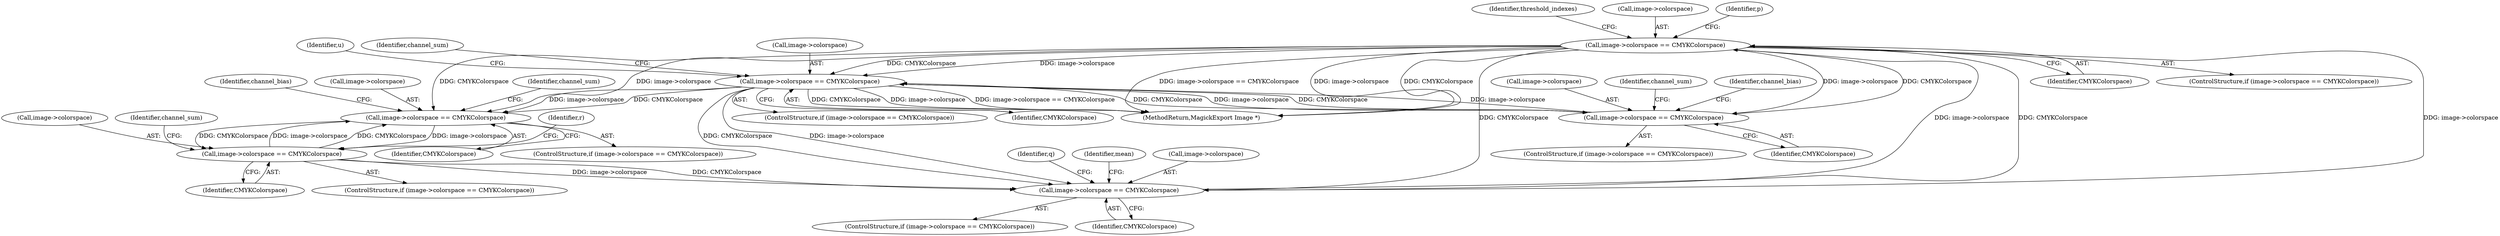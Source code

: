 digraph "0_ImageMagick_55e6dc49f1a381d9d511ee2f888fdc3e3c3e3953@pointer" {
"1000805" [label="(Call,image->colorspace == CMYKColorspace)"];
"1000734" [label="(Call,image->colorspace == CMYKColorspace)"];
"1000805" [label="(Call,image->colorspace == CMYKColorspace)"];
"1000651" [label="(Call,image->colorspace == CMYKColorspace)"];
"1000585" [label="(Call,image->colorspace == CMYKColorspace)"];
"1000451" [label="(Call,image->colorspace == CMYKColorspace)"];
"1000395" [label="(Call,image->colorspace == CMYKColorspace)"];
"1000812" [label="(Identifier,threshold_indexes)"];
"1000394" [label="(ControlStructure,if (image->colorspace == CMYKColorspace))"];
"1000806" [label="(Call,image->colorspace)"];
"1000889" [label="(MethodReturn,MagickExport Image *)"];
"1000396" [label="(Call,image->colorspace)"];
"1000675" [label="(Identifier,r)"];
"1000753" [label="(Identifier,q)"];
"1000651" [label="(Call,image->colorspace == CMYKColorspace)"];
"1000451" [label="(Call,image->colorspace == CMYKColorspace)"];
"1000809" [label="(Identifier,CMYKColorspace)"];
"1000416" [label="(Identifier,channel_sum)"];
"1000608" [label="(Identifier,channel_sum)"];
"1000655" [label="(Identifier,CMYKColorspace)"];
"1000592" [label="(Identifier,channel_bias)"];
"1000347" [label="(Identifier,u)"];
"1000828" [label="(Identifier,p)"];
"1000652" [label="(Call,image->colorspace)"];
"1000402" [label="(Identifier,channel_bias)"];
"1000399" [label="(Identifier,CMYKColorspace)"];
"1000804" [label="(ControlStructure,if (image->colorspace == CMYKColorspace))"];
"1000733" [label="(ControlStructure,if (image->colorspace == CMYKColorspace))"];
"1000458" [label="(Identifier,channel_sum)"];
"1000805" [label="(Call,image->colorspace == CMYKColorspace)"];
"1000734" [label="(Call,image->colorspace == CMYKColorspace)"];
"1000741" [label="(Identifier,mean)"];
"1000395" [label="(Call,image->colorspace == CMYKColorspace)"];
"1000450" [label="(ControlStructure,if (image->colorspace == CMYKColorspace))"];
"1000584" [label="(ControlStructure,if (image->colorspace == CMYKColorspace))"];
"1000586" [label="(Call,image->colorspace)"];
"1000738" [label="(Identifier,CMYKColorspace)"];
"1000452" [label="(Call,image->colorspace)"];
"1000585" [label="(Call,image->colorspace == CMYKColorspace)"];
"1000658" [label="(Identifier,channel_sum)"];
"1000455" [label="(Identifier,CMYKColorspace)"];
"1000735" [label="(Call,image->colorspace)"];
"1000589" [label="(Identifier,CMYKColorspace)"];
"1000650" [label="(ControlStructure,if (image->colorspace == CMYKColorspace))"];
"1000805" -> "1000804"  [label="AST: "];
"1000805" -> "1000809"  [label="CFG: "];
"1000806" -> "1000805"  [label="AST: "];
"1000809" -> "1000805"  [label="AST: "];
"1000812" -> "1000805"  [label="CFG: "];
"1000828" -> "1000805"  [label="CFG: "];
"1000805" -> "1000889"  [label="DDG: image->colorspace == CMYKColorspace"];
"1000805" -> "1000889"  [label="DDG: image->colorspace"];
"1000805" -> "1000889"  [label="DDG: CMYKColorspace"];
"1000805" -> "1000395"  [label="DDG: image->colorspace"];
"1000805" -> "1000395"  [label="DDG: CMYKColorspace"];
"1000805" -> "1000451"  [label="DDG: image->colorspace"];
"1000805" -> "1000451"  [label="DDG: CMYKColorspace"];
"1000805" -> "1000585"  [label="DDG: image->colorspace"];
"1000805" -> "1000585"  [label="DDG: CMYKColorspace"];
"1000805" -> "1000734"  [label="DDG: image->colorspace"];
"1000805" -> "1000734"  [label="DDG: CMYKColorspace"];
"1000734" -> "1000805"  [label="DDG: image->colorspace"];
"1000734" -> "1000805"  [label="DDG: CMYKColorspace"];
"1000734" -> "1000733"  [label="AST: "];
"1000734" -> "1000738"  [label="CFG: "];
"1000735" -> "1000734"  [label="AST: "];
"1000738" -> "1000734"  [label="AST: "];
"1000741" -> "1000734"  [label="CFG: "];
"1000753" -> "1000734"  [label="CFG: "];
"1000651" -> "1000734"  [label="DDG: image->colorspace"];
"1000651" -> "1000734"  [label="DDG: CMYKColorspace"];
"1000451" -> "1000734"  [label="DDG: image->colorspace"];
"1000451" -> "1000734"  [label="DDG: CMYKColorspace"];
"1000651" -> "1000650"  [label="AST: "];
"1000651" -> "1000655"  [label="CFG: "];
"1000652" -> "1000651"  [label="AST: "];
"1000655" -> "1000651"  [label="AST: "];
"1000658" -> "1000651"  [label="CFG: "];
"1000675" -> "1000651"  [label="CFG: "];
"1000651" -> "1000585"  [label="DDG: image->colorspace"];
"1000651" -> "1000585"  [label="DDG: CMYKColorspace"];
"1000585" -> "1000651"  [label="DDG: image->colorspace"];
"1000585" -> "1000651"  [label="DDG: CMYKColorspace"];
"1000585" -> "1000584"  [label="AST: "];
"1000585" -> "1000589"  [label="CFG: "];
"1000586" -> "1000585"  [label="AST: "];
"1000589" -> "1000585"  [label="AST: "];
"1000592" -> "1000585"  [label="CFG: "];
"1000608" -> "1000585"  [label="CFG: "];
"1000451" -> "1000585"  [label="DDG: image->colorspace"];
"1000451" -> "1000585"  [label="DDG: CMYKColorspace"];
"1000451" -> "1000450"  [label="AST: "];
"1000451" -> "1000455"  [label="CFG: "];
"1000452" -> "1000451"  [label="AST: "];
"1000455" -> "1000451"  [label="AST: "];
"1000458" -> "1000451"  [label="CFG: "];
"1000347" -> "1000451"  [label="CFG: "];
"1000451" -> "1000889"  [label="DDG: CMYKColorspace"];
"1000451" -> "1000889"  [label="DDG: image->colorspace"];
"1000451" -> "1000889"  [label="DDG: image->colorspace == CMYKColorspace"];
"1000451" -> "1000395"  [label="DDG: image->colorspace"];
"1000451" -> "1000395"  [label="DDG: CMYKColorspace"];
"1000395" -> "1000451"  [label="DDG: image->colorspace"];
"1000395" -> "1000451"  [label="DDG: CMYKColorspace"];
"1000395" -> "1000394"  [label="AST: "];
"1000395" -> "1000399"  [label="CFG: "];
"1000396" -> "1000395"  [label="AST: "];
"1000399" -> "1000395"  [label="AST: "];
"1000402" -> "1000395"  [label="CFG: "];
"1000416" -> "1000395"  [label="CFG: "];
}
